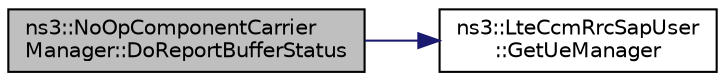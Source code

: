digraph "ns3::NoOpComponentCarrierManager::DoReportBufferStatus"
{
 // LATEX_PDF_SIZE
  edge [fontname="Helvetica",fontsize="10",labelfontname="Helvetica",labelfontsize="10"];
  node [fontname="Helvetica",fontsize="10",shape=record];
  rankdir="LR";
  Node1 [label="ns3::NoOpComponentCarrier\lManager::DoReportBufferStatus",height=0.2,width=0.4,color="black", fillcolor="grey75", style="filled", fontcolor="black",tooltip="Report buffer status."];
  Node1 -> Node2 [color="midnightblue",fontsize="10",style="solid",fontname="Helvetica"];
  Node2 [label="ns3::LteCcmRrcSapUser\l::GetUeManager",height=0.2,width=0.4,color="black", fillcolor="white", style="filled",URL="$classns3_1_1_lte_ccm_rrc_sap_user.html#af40bbf62909e8248eb8d81b781c02651",tooltip="Get UE manager by RNTI."];
}
